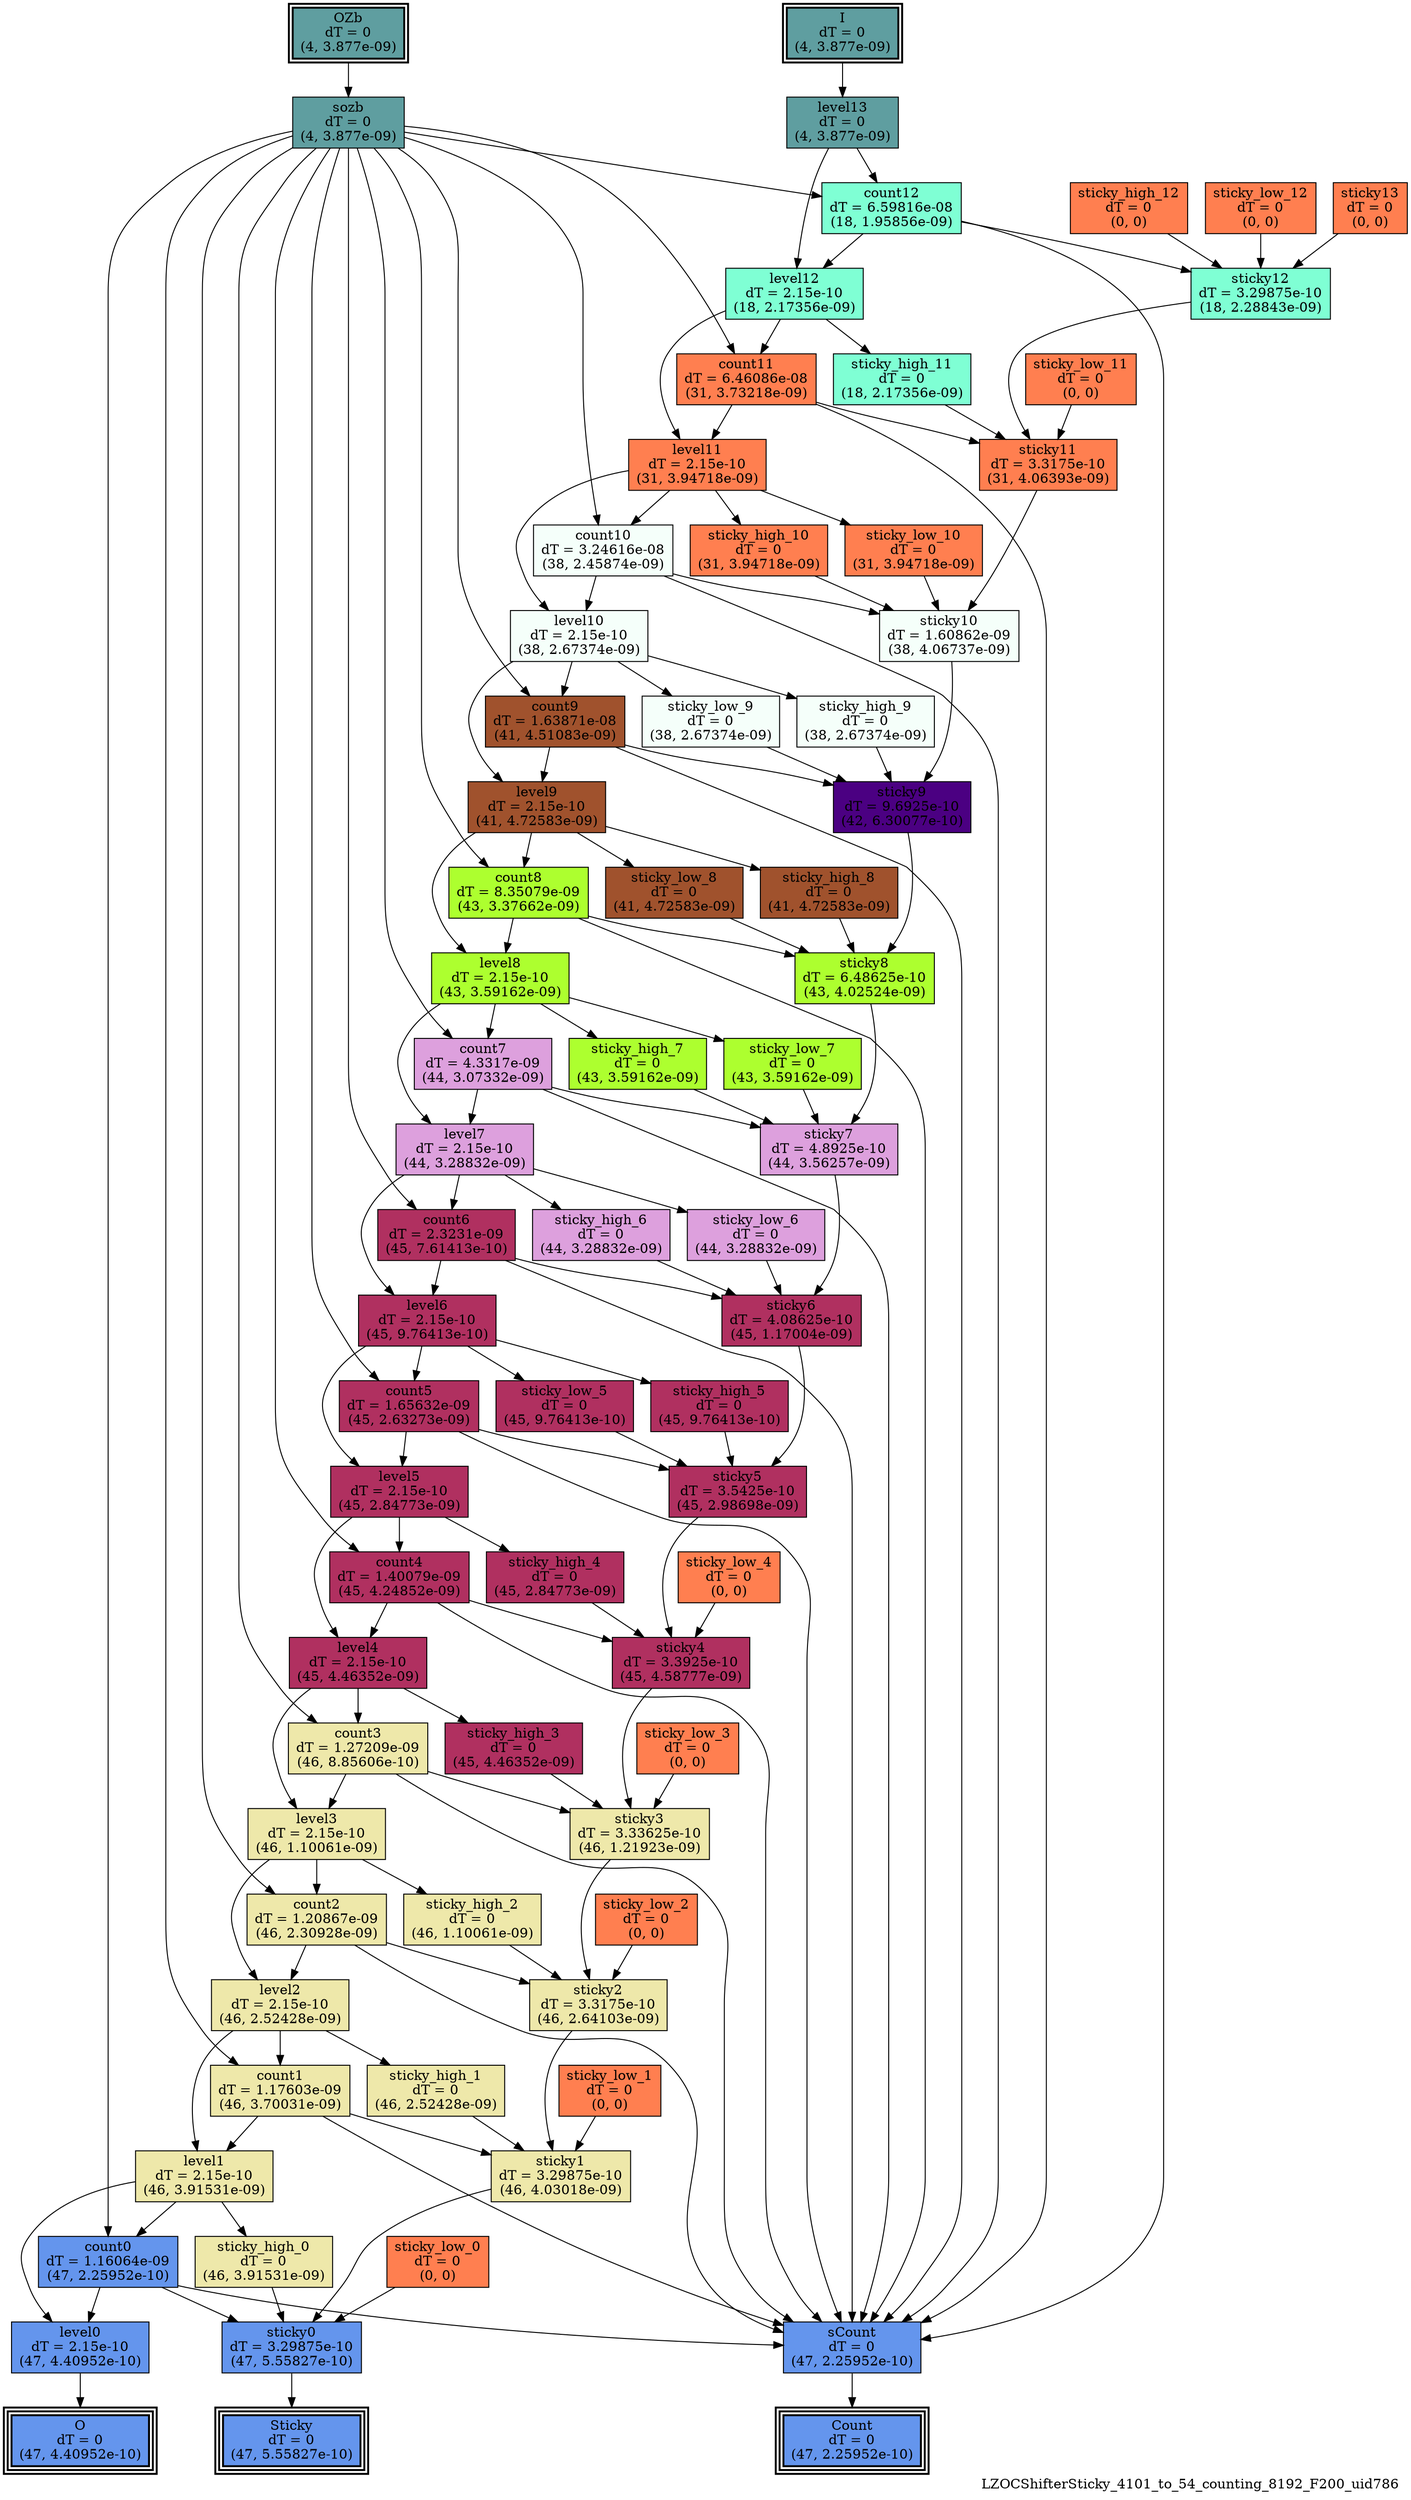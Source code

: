 digraph LZOCShifterSticky_4101_to_54_counting_8192_F200_uid786
{
	//graph drawing options
	label=LZOCShifterSticky_4101_to_54_counting_8192_F200_uid786;
	labelloc=bottom;
	labeljust=right;
	ratio=auto;
	nodesep=0.25;
	ranksep=0.5;

	//input/output signals of operator LZOCShifterSticky_4101_to_54_counting_8192_F200_uid786
	I__LZOCShifterSticky_4101_to_54_counting_8192_F200_uid786 [ label="I\ndT = 0\n(4, 3.877e-09)", shape=box, color=black, style="bold, filled", fillcolor=cadetblue, peripheries=2 ];
	OZb__LZOCShifterSticky_4101_to_54_counting_8192_F200_uid786 [ label="OZb\ndT = 0\n(4, 3.877e-09)", shape=box, color=black, style="bold, filled", fillcolor=cadetblue, peripheries=2 ];
	Count__LZOCShifterSticky_4101_to_54_counting_8192_F200_uid786 [ label="Count\ndT = 0\n(47, 2.25952e-10)", shape=box, color=black, style="bold, filled", fillcolor=cornflowerblue, peripheries=3 ];
	O__LZOCShifterSticky_4101_to_54_counting_8192_F200_uid786 [ label="O\ndT = 0\n(47, 4.40952e-10)", shape=box, color=black, style="bold, filled", fillcolor=cornflowerblue, peripheries=3 ];
	Sticky__LZOCShifterSticky_4101_to_54_counting_8192_F200_uid786 [ label="Sticky\ndT = 0\n(47, 5.55827e-10)", shape=box, color=black, style="bold, filled", fillcolor=cornflowerblue, peripheries=3 ];
	{rank=same I__LZOCShifterSticky_4101_to_54_counting_8192_F200_uid786, OZb__LZOCShifterSticky_4101_to_54_counting_8192_F200_uid786};
	{rank=same Count__LZOCShifterSticky_4101_to_54_counting_8192_F200_uid786, O__LZOCShifterSticky_4101_to_54_counting_8192_F200_uid786, Sticky__LZOCShifterSticky_4101_to_54_counting_8192_F200_uid786};
	//internal signals of operator LZOCShifterSticky_4101_to_54_counting_8192_F200_uid786
	level13__LZOCShifterSticky_4101_to_54_counting_8192_F200_uid786 [ label="level13\ndT = 0\n(4, 3.877e-09)", shape=box, color=black, style=filled, fillcolor=cadetblue, peripheries=1 ];
	sozb__LZOCShifterSticky_4101_to_54_counting_8192_F200_uid786 [ label="sozb\ndT = 0\n(4, 3.877e-09)", shape=box, color=black, style=filled, fillcolor=cadetblue, peripheries=1 ];
	sticky13__LZOCShifterSticky_4101_to_54_counting_8192_F200_uid786 [ label="sticky13\ndT = 0\n(0, 0)", shape=box, color=black, style=filled, fillcolor=coral, peripheries=1 ];
	count12__LZOCShifterSticky_4101_to_54_counting_8192_F200_uid786 [ label="count12\ndT = 6.59816e-08\n(18, 1.95856e-09)", shape=box, color=black, style=filled, fillcolor=aquamarine, peripheries=1 ];
	level12__LZOCShifterSticky_4101_to_54_counting_8192_F200_uid786 [ label="level12\ndT = 2.15e-10\n(18, 2.17356e-09)", shape=box, color=black, style=filled, fillcolor=aquamarine, peripheries=1 ];
	sticky_high_12__LZOCShifterSticky_4101_to_54_counting_8192_F200_uid786 [ label="sticky_high_12\ndT = 0\n(0, 0)", shape=box, color=black, style=filled, fillcolor=coral, peripheries=1 ];
	sticky_low_12__LZOCShifterSticky_4101_to_54_counting_8192_F200_uid786 [ label="sticky_low_12\ndT = 0\n(0, 0)", shape=box, color=black, style=filled, fillcolor=coral, peripheries=1 ];
	sticky12__LZOCShifterSticky_4101_to_54_counting_8192_F200_uid786 [ label="sticky12\ndT = 3.29875e-10\n(18, 2.28843e-09)", shape=box, color=black, style=filled, fillcolor=aquamarine, peripheries=1 ];
	count11__LZOCShifterSticky_4101_to_54_counting_8192_F200_uid786 [ label="count11\ndT = 6.46086e-08\n(31, 3.73218e-09)", shape=box, color=black, style=filled, fillcolor=coral, peripheries=1 ];
	level11__LZOCShifterSticky_4101_to_54_counting_8192_F200_uid786 [ label="level11\ndT = 2.15e-10\n(31, 3.94718e-09)", shape=box, color=black, style=filled, fillcolor=coral, peripheries=1 ];
	sticky_high_11__LZOCShifterSticky_4101_to_54_counting_8192_F200_uid786 [ label="sticky_high_11\ndT = 0\n(18, 2.17356e-09)", shape=box, color=black, style=filled, fillcolor=aquamarine, peripheries=1 ];
	sticky_low_11__LZOCShifterSticky_4101_to_54_counting_8192_F200_uid786 [ label="sticky_low_11\ndT = 0\n(0, 0)", shape=box, color=black, style=filled, fillcolor=coral, peripheries=1 ];
	sticky11__LZOCShifterSticky_4101_to_54_counting_8192_F200_uid786 [ label="sticky11\ndT = 3.3175e-10\n(31, 4.06393e-09)", shape=box, color=black, style=filled, fillcolor=coral, peripheries=1 ];
	count10__LZOCShifterSticky_4101_to_54_counting_8192_F200_uid786 [ label="count10\ndT = 3.24616e-08\n(38, 2.45874e-09)", shape=box, color=black, style=filled, fillcolor=mintcream, peripheries=1 ];
	level10__LZOCShifterSticky_4101_to_54_counting_8192_F200_uid786 [ label="level10\ndT = 2.15e-10\n(38, 2.67374e-09)", shape=box, color=black, style=filled, fillcolor=mintcream, peripheries=1 ];
	sticky_high_10__LZOCShifterSticky_4101_to_54_counting_8192_F200_uid786 [ label="sticky_high_10\ndT = 0\n(31, 3.94718e-09)", shape=box, color=black, style=filled, fillcolor=coral, peripheries=1 ];
	sticky_low_10__LZOCShifterSticky_4101_to_54_counting_8192_F200_uid786 [ label="sticky_low_10\ndT = 0\n(31, 3.94718e-09)", shape=box, color=black, style=filled, fillcolor=coral, peripheries=1 ];
	sticky10__LZOCShifterSticky_4101_to_54_counting_8192_F200_uid786 [ label="sticky10\ndT = 1.60862e-09\n(38, 4.06737e-09)", shape=box, color=black, style=filled, fillcolor=mintcream, peripheries=1 ];
	count9__LZOCShifterSticky_4101_to_54_counting_8192_F200_uid786 [ label="count9\ndT = 1.63871e-08\n(41, 4.51083e-09)", shape=box, color=black, style=filled, fillcolor=sienna, peripheries=1 ];
	level9__LZOCShifterSticky_4101_to_54_counting_8192_F200_uid786 [ label="level9\ndT = 2.15e-10\n(41, 4.72583e-09)", shape=box, color=black, style=filled, fillcolor=sienna, peripheries=1 ];
	sticky_high_9__LZOCShifterSticky_4101_to_54_counting_8192_F200_uid786 [ label="sticky_high_9\ndT = 0\n(38, 2.67374e-09)", shape=box, color=black, style=filled, fillcolor=mintcream, peripheries=1 ];
	sticky_low_9__LZOCShifterSticky_4101_to_54_counting_8192_F200_uid786 [ label="sticky_low_9\ndT = 0\n(38, 2.67374e-09)", shape=box, color=black, style=filled, fillcolor=mintcream, peripheries=1 ];
	sticky9__LZOCShifterSticky_4101_to_54_counting_8192_F200_uid786 [ label="sticky9\ndT = 9.6925e-10\n(42, 6.30077e-10)", shape=box, color=black, style=filled, fillcolor=indigo, peripheries=1 ];
	count8__LZOCShifterSticky_4101_to_54_counting_8192_F200_uid786 [ label="count8\ndT = 8.35079e-09\n(43, 3.37662e-09)", shape=box, color=black, style=filled, fillcolor=greenyellow, peripheries=1 ];
	level8__LZOCShifterSticky_4101_to_54_counting_8192_F200_uid786 [ label="level8\ndT = 2.15e-10\n(43, 3.59162e-09)", shape=box, color=black, style=filled, fillcolor=greenyellow, peripheries=1 ];
	sticky_high_8__LZOCShifterSticky_4101_to_54_counting_8192_F200_uid786 [ label="sticky_high_8\ndT = 0\n(41, 4.72583e-09)", shape=box, color=black, style=filled, fillcolor=sienna, peripheries=1 ];
	sticky_low_8__LZOCShifterSticky_4101_to_54_counting_8192_F200_uid786 [ label="sticky_low_8\ndT = 0\n(41, 4.72583e-09)", shape=box, color=black, style=filled, fillcolor=sienna, peripheries=1 ];
	sticky8__LZOCShifterSticky_4101_to_54_counting_8192_F200_uid786 [ label="sticky8\ndT = 6.48625e-10\n(43, 4.02524e-09)", shape=box, color=black, style=filled, fillcolor=greenyellow, peripheries=1 ];
	count7__LZOCShifterSticky_4101_to_54_counting_8192_F200_uid786 [ label="count7\ndT = 4.3317e-09\n(44, 3.07332e-09)", shape=box, color=black, style=filled, fillcolor=plum, peripheries=1 ];
	level7__LZOCShifterSticky_4101_to_54_counting_8192_F200_uid786 [ label="level7\ndT = 2.15e-10\n(44, 3.28832e-09)", shape=box, color=black, style=filled, fillcolor=plum, peripheries=1 ];
	sticky_high_7__LZOCShifterSticky_4101_to_54_counting_8192_F200_uid786 [ label="sticky_high_7\ndT = 0\n(43, 3.59162e-09)", shape=box, color=black, style=filled, fillcolor=greenyellow, peripheries=1 ];
	sticky_low_7__LZOCShifterSticky_4101_to_54_counting_8192_F200_uid786 [ label="sticky_low_7\ndT = 0\n(43, 3.59162e-09)", shape=box, color=black, style=filled, fillcolor=greenyellow, peripheries=1 ];
	sticky7__LZOCShifterSticky_4101_to_54_counting_8192_F200_uid786 [ label="sticky7\ndT = 4.8925e-10\n(44, 3.56257e-09)", shape=box, color=black, style=filled, fillcolor=plum, peripheries=1 ];
	count6__LZOCShifterSticky_4101_to_54_counting_8192_F200_uid786 [ label="count6\ndT = 2.3231e-09\n(45, 7.61413e-10)", shape=box, color=black, style=filled, fillcolor=maroon, peripheries=1 ];
	level6__LZOCShifterSticky_4101_to_54_counting_8192_F200_uid786 [ label="level6\ndT = 2.15e-10\n(45, 9.76413e-10)", shape=box, color=black, style=filled, fillcolor=maroon, peripheries=1 ];
	sticky_high_6__LZOCShifterSticky_4101_to_54_counting_8192_F200_uid786 [ label="sticky_high_6\ndT = 0\n(44, 3.28832e-09)", shape=box, color=black, style=filled, fillcolor=plum, peripheries=1 ];
	sticky_low_6__LZOCShifterSticky_4101_to_54_counting_8192_F200_uid786 [ label="sticky_low_6\ndT = 0\n(44, 3.28832e-09)", shape=box, color=black, style=filled, fillcolor=plum, peripheries=1 ];
	sticky6__LZOCShifterSticky_4101_to_54_counting_8192_F200_uid786 [ label="sticky6\ndT = 4.08625e-10\n(45, 1.17004e-09)", shape=box, color=black, style=filled, fillcolor=maroon, peripheries=1 ];
	count5__LZOCShifterSticky_4101_to_54_counting_8192_F200_uid786 [ label="count5\ndT = 1.65632e-09\n(45, 2.63273e-09)", shape=box, color=black, style=filled, fillcolor=maroon, peripheries=1 ];
	level5__LZOCShifterSticky_4101_to_54_counting_8192_F200_uid786 [ label="level5\ndT = 2.15e-10\n(45, 2.84773e-09)", shape=box, color=black, style=filled, fillcolor=maroon, peripheries=1 ];
	sticky_high_5__LZOCShifterSticky_4101_to_54_counting_8192_F200_uid786 [ label="sticky_high_5\ndT = 0\n(45, 9.76413e-10)", shape=box, color=black, style=filled, fillcolor=maroon, peripheries=1 ];
	sticky_low_5__LZOCShifterSticky_4101_to_54_counting_8192_F200_uid786 [ label="sticky_low_5\ndT = 0\n(45, 9.76413e-10)", shape=box, color=black, style=filled, fillcolor=maroon, peripheries=1 ];
	sticky5__LZOCShifterSticky_4101_to_54_counting_8192_F200_uid786 [ label="sticky5\ndT = 3.5425e-10\n(45, 2.98698e-09)", shape=box, color=black, style=filled, fillcolor=maroon, peripheries=1 ];
	count4__LZOCShifterSticky_4101_to_54_counting_8192_F200_uid786 [ label="count4\ndT = 1.40079e-09\n(45, 4.24852e-09)", shape=box, color=black, style=filled, fillcolor=maroon, peripheries=1 ];
	level4__LZOCShifterSticky_4101_to_54_counting_8192_F200_uid786 [ label="level4\ndT = 2.15e-10\n(45, 4.46352e-09)", shape=box, color=black, style=filled, fillcolor=maroon, peripheries=1 ];
	sticky_high_4__LZOCShifterSticky_4101_to_54_counting_8192_F200_uid786 [ label="sticky_high_4\ndT = 0\n(45, 2.84773e-09)", shape=box, color=black, style=filled, fillcolor=maroon, peripheries=1 ];
	sticky_low_4__LZOCShifterSticky_4101_to_54_counting_8192_F200_uid786 [ label="sticky_low_4\ndT = 0\n(0, 0)", shape=box, color=black, style=filled, fillcolor=coral, peripheries=1 ];
	sticky4__LZOCShifterSticky_4101_to_54_counting_8192_F200_uid786 [ label="sticky4\ndT = 3.3925e-10\n(45, 4.58777e-09)", shape=box, color=black, style=filled, fillcolor=maroon, peripheries=1 ];
	count3__LZOCShifterSticky_4101_to_54_counting_8192_F200_uid786 [ label="count3\ndT = 1.27209e-09\n(46, 8.85606e-10)", shape=box, color=black, style=filled, fillcolor=palegoldenrod, peripheries=1 ];
	level3__LZOCShifterSticky_4101_to_54_counting_8192_F200_uid786 [ label="level3\ndT = 2.15e-10\n(46, 1.10061e-09)", shape=box, color=black, style=filled, fillcolor=palegoldenrod, peripheries=1 ];
	sticky_high_3__LZOCShifterSticky_4101_to_54_counting_8192_F200_uid786 [ label="sticky_high_3\ndT = 0\n(45, 4.46352e-09)", shape=box, color=black, style=filled, fillcolor=maroon, peripheries=1 ];
	sticky_low_3__LZOCShifterSticky_4101_to_54_counting_8192_F200_uid786 [ label="sticky_low_3\ndT = 0\n(0, 0)", shape=box, color=black, style=filled, fillcolor=coral, peripheries=1 ];
	sticky3__LZOCShifterSticky_4101_to_54_counting_8192_F200_uid786 [ label="sticky3\ndT = 3.33625e-10\n(46, 1.21923e-09)", shape=box, color=black, style=filled, fillcolor=palegoldenrod, peripheries=1 ];
	count2__LZOCShifterSticky_4101_to_54_counting_8192_F200_uid786 [ label="count2\ndT = 1.20867e-09\n(46, 2.30928e-09)", shape=box, color=black, style=filled, fillcolor=palegoldenrod, peripheries=1 ];
	level2__LZOCShifterSticky_4101_to_54_counting_8192_F200_uid786 [ label="level2\ndT = 2.15e-10\n(46, 2.52428e-09)", shape=box, color=black, style=filled, fillcolor=palegoldenrod, peripheries=1 ];
	sticky_high_2__LZOCShifterSticky_4101_to_54_counting_8192_F200_uid786 [ label="sticky_high_2\ndT = 0\n(46, 1.10061e-09)", shape=box, color=black, style=filled, fillcolor=palegoldenrod, peripheries=1 ];
	sticky_low_2__LZOCShifterSticky_4101_to_54_counting_8192_F200_uid786 [ label="sticky_low_2\ndT = 0\n(0, 0)", shape=box, color=black, style=filled, fillcolor=coral, peripheries=1 ];
	sticky2__LZOCShifterSticky_4101_to_54_counting_8192_F200_uid786 [ label="sticky2\ndT = 3.3175e-10\n(46, 2.64103e-09)", shape=box, color=black, style=filled, fillcolor=palegoldenrod, peripheries=1 ];
	count1__LZOCShifterSticky_4101_to_54_counting_8192_F200_uid786 [ label="count1\ndT = 1.17603e-09\n(46, 3.70031e-09)", shape=box, color=black, style=filled, fillcolor=palegoldenrod, peripheries=1 ];
	level1__LZOCShifterSticky_4101_to_54_counting_8192_F200_uid786 [ label="level1\ndT = 2.15e-10\n(46, 3.91531e-09)", shape=box, color=black, style=filled, fillcolor=palegoldenrod, peripheries=1 ];
	sticky_high_1__LZOCShifterSticky_4101_to_54_counting_8192_F200_uid786 [ label="sticky_high_1\ndT = 0\n(46, 2.52428e-09)", shape=box, color=black, style=filled, fillcolor=palegoldenrod, peripheries=1 ];
	sticky_low_1__LZOCShifterSticky_4101_to_54_counting_8192_F200_uid786 [ label="sticky_low_1\ndT = 0\n(0, 0)", shape=box, color=black, style=filled, fillcolor=coral, peripheries=1 ];
	sticky1__LZOCShifterSticky_4101_to_54_counting_8192_F200_uid786 [ label="sticky1\ndT = 3.29875e-10\n(46, 4.03018e-09)", shape=box, color=black, style=filled, fillcolor=palegoldenrod, peripheries=1 ];
	count0__LZOCShifterSticky_4101_to_54_counting_8192_F200_uid786 [ label="count0\ndT = 1.16064e-09\n(47, 2.25952e-10)", shape=box, color=black, style=filled, fillcolor=cornflowerblue, peripheries=1 ];
	level0__LZOCShifterSticky_4101_to_54_counting_8192_F200_uid786 [ label="level0\ndT = 2.15e-10\n(47, 4.40952e-10)", shape=box, color=black, style=filled, fillcolor=cornflowerblue, peripheries=1 ];
	sticky_high_0__LZOCShifterSticky_4101_to_54_counting_8192_F200_uid786 [ label="sticky_high_0\ndT = 0\n(46, 3.91531e-09)", shape=box, color=black, style=filled, fillcolor=palegoldenrod, peripheries=1 ];
	sticky_low_0__LZOCShifterSticky_4101_to_54_counting_8192_F200_uid786 [ label="sticky_low_0\ndT = 0\n(0, 0)", shape=box, color=black, style=filled, fillcolor=coral, peripheries=1 ];
	sticky0__LZOCShifterSticky_4101_to_54_counting_8192_F200_uid786 [ label="sticky0\ndT = 3.29875e-10\n(47, 5.55827e-10)", shape=box, color=black, style=filled, fillcolor=cornflowerblue, peripheries=1 ];
	sCount__LZOCShifterSticky_4101_to_54_counting_8192_F200_uid786 [ label="sCount\ndT = 0\n(47, 2.25952e-10)", shape=box, color=black, style=filled, fillcolor=cornflowerblue, peripheries=1 ];

	//subcomponents of operator LZOCShifterSticky_4101_to_54_counting_8192_F200_uid786

	//input and internal signal connections of operator LZOCShifterSticky_4101_to_54_counting_8192_F200_uid786
	I__LZOCShifterSticky_4101_to_54_counting_8192_F200_uid786 -> level13__LZOCShifterSticky_4101_to_54_counting_8192_F200_uid786 [ arrowhead=normal, arrowsize=1.0, arrowtail=normal, color=black, dir=forward  ];
	OZb__LZOCShifterSticky_4101_to_54_counting_8192_F200_uid786 -> sozb__LZOCShifterSticky_4101_to_54_counting_8192_F200_uid786 [ arrowhead=normal, arrowsize=1.0, arrowtail=normal, color=black, dir=forward  ];
	level13__LZOCShifterSticky_4101_to_54_counting_8192_F200_uid786 -> count12__LZOCShifterSticky_4101_to_54_counting_8192_F200_uid786 [ arrowhead=normal, arrowsize=1.0, arrowtail=normal, color=black, dir=forward  ];
	level13__LZOCShifterSticky_4101_to_54_counting_8192_F200_uid786 -> level12__LZOCShifterSticky_4101_to_54_counting_8192_F200_uid786 [ arrowhead=normal, arrowsize=1.0, arrowtail=normal, color=black, dir=forward  ];
	sozb__LZOCShifterSticky_4101_to_54_counting_8192_F200_uid786 -> count12__LZOCShifterSticky_4101_to_54_counting_8192_F200_uid786 [ arrowhead=normal, arrowsize=1.0, arrowtail=normal, color=black, dir=forward  ];
	sozb__LZOCShifterSticky_4101_to_54_counting_8192_F200_uid786 -> count11__LZOCShifterSticky_4101_to_54_counting_8192_F200_uid786 [ arrowhead=normal, arrowsize=1.0, arrowtail=normal, color=black, dir=forward  ];
	sozb__LZOCShifterSticky_4101_to_54_counting_8192_F200_uid786 -> count10__LZOCShifterSticky_4101_to_54_counting_8192_F200_uid786 [ arrowhead=normal, arrowsize=1.0, arrowtail=normal, color=black, dir=forward  ];
	sozb__LZOCShifterSticky_4101_to_54_counting_8192_F200_uid786 -> count9__LZOCShifterSticky_4101_to_54_counting_8192_F200_uid786 [ arrowhead=normal, arrowsize=1.0, arrowtail=normal, color=black, dir=forward  ];
	sozb__LZOCShifterSticky_4101_to_54_counting_8192_F200_uid786 -> count8__LZOCShifterSticky_4101_to_54_counting_8192_F200_uid786 [ arrowhead=normal, arrowsize=1.0, arrowtail=normal, color=black, dir=forward  ];
	sozb__LZOCShifterSticky_4101_to_54_counting_8192_F200_uid786 -> count7__LZOCShifterSticky_4101_to_54_counting_8192_F200_uid786 [ arrowhead=normal, arrowsize=1.0, arrowtail=normal, color=black, dir=forward  ];
	sozb__LZOCShifterSticky_4101_to_54_counting_8192_F200_uid786 -> count6__LZOCShifterSticky_4101_to_54_counting_8192_F200_uid786 [ arrowhead=normal, arrowsize=1.0, arrowtail=normal, color=black, dir=forward  ];
	sozb__LZOCShifterSticky_4101_to_54_counting_8192_F200_uid786 -> count5__LZOCShifterSticky_4101_to_54_counting_8192_F200_uid786 [ arrowhead=normal, arrowsize=1.0, arrowtail=normal, color=black, dir=forward  ];
	sozb__LZOCShifterSticky_4101_to_54_counting_8192_F200_uid786 -> count4__LZOCShifterSticky_4101_to_54_counting_8192_F200_uid786 [ arrowhead=normal, arrowsize=1.0, arrowtail=normal, color=black, dir=forward  ];
	sozb__LZOCShifterSticky_4101_to_54_counting_8192_F200_uid786 -> count3__LZOCShifterSticky_4101_to_54_counting_8192_F200_uid786 [ arrowhead=normal, arrowsize=1.0, arrowtail=normal, color=black, dir=forward  ];
	sozb__LZOCShifterSticky_4101_to_54_counting_8192_F200_uid786 -> count2__LZOCShifterSticky_4101_to_54_counting_8192_F200_uid786 [ arrowhead=normal, arrowsize=1.0, arrowtail=normal, color=black, dir=forward  ];
	sozb__LZOCShifterSticky_4101_to_54_counting_8192_F200_uid786 -> count1__LZOCShifterSticky_4101_to_54_counting_8192_F200_uid786 [ arrowhead=normal, arrowsize=1.0, arrowtail=normal, color=black, dir=forward  ];
	sozb__LZOCShifterSticky_4101_to_54_counting_8192_F200_uid786 -> count0__LZOCShifterSticky_4101_to_54_counting_8192_F200_uid786 [ arrowhead=normal, arrowsize=1.0, arrowtail=normal, color=black, dir=forward  ];
	sticky13__LZOCShifterSticky_4101_to_54_counting_8192_F200_uid786 -> sticky12__LZOCShifterSticky_4101_to_54_counting_8192_F200_uid786 [ arrowhead=normal, arrowsize=1.0, arrowtail=normal, color=black, dir=forward  ];
	count12__LZOCShifterSticky_4101_to_54_counting_8192_F200_uid786 -> level12__LZOCShifterSticky_4101_to_54_counting_8192_F200_uid786 [ arrowhead=normal, arrowsize=1.0, arrowtail=normal, color=black, dir=forward  ];
	count12__LZOCShifterSticky_4101_to_54_counting_8192_F200_uid786 -> sticky12__LZOCShifterSticky_4101_to_54_counting_8192_F200_uid786 [ arrowhead=normal, arrowsize=1.0, arrowtail=normal, color=black, dir=forward  ];
	count12__LZOCShifterSticky_4101_to_54_counting_8192_F200_uid786 -> sCount__LZOCShifterSticky_4101_to_54_counting_8192_F200_uid786 [ arrowhead=normal, arrowsize=1.0, arrowtail=normal, color=black, dir=forward  ];
	level12__LZOCShifterSticky_4101_to_54_counting_8192_F200_uid786 -> count11__LZOCShifterSticky_4101_to_54_counting_8192_F200_uid786 [ arrowhead=normal, arrowsize=1.0, arrowtail=normal, color=black, dir=forward  ];
	level12__LZOCShifterSticky_4101_to_54_counting_8192_F200_uid786 -> level11__LZOCShifterSticky_4101_to_54_counting_8192_F200_uid786 [ arrowhead=normal, arrowsize=1.0, arrowtail=normal, color=black, dir=forward  ];
	level12__LZOCShifterSticky_4101_to_54_counting_8192_F200_uid786 -> sticky_high_11__LZOCShifterSticky_4101_to_54_counting_8192_F200_uid786 [ arrowhead=normal, arrowsize=1.0, arrowtail=normal, color=black, dir=forward  ];
	sticky_high_12__LZOCShifterSticky_4101_to_54_counting_8192_F200_uid786 -> sticky12__LZOCShifterSticky_4101_to_54_counting_8192_F200_uid786 [ arrowhead=normal, arrowsize=1.0, arrowtail=normal, color=black, dir=forward  ];
	sticky_low_12__LZOCShifterSticky_4101_to_54_counting_8192_F200_uid786 -> sticky12__LZOCShifterSticky_4101_to_54_counting_8192_F200_uid786 [ arrowhead=normal, arrowsize=1.0, arrowtail=normal, color=black, dir=forward  ];
	sticky12__LZOCShifterSticky_4101_to_54_counting_8192_F200_uid786 -> sticky11__LZOCShifterSticky_4101_to_54_counting_8192_F200_uid786 [ arrowhead=normal, arrowsize=1.0, arrowtail=normal, color=black, dir=forward  ];
	count11__LZOCShifterSticky_4101_to_54_counting_8192_F200_uid786 -> level11__LZOCShifterSticky_4101_to_54_counting_8192_F200_uid786 [ arrowhead=normal, arrowsize=1.0, arrowtail=normal, color=black, dir=forward  ];
	count11__LZOCShifterSticky_4101_to_54_counting_8192_F200_uid786 -> sticky11__LZOCShifterSticky_4101_to_54_counting_8192_F200_uid786 [ arrowhead=normal, arrowsize=1.0, arrowtail=normal, color=black, dir=forward  ];
	count11__LZOCShifterSticky_4101_to_54_counting_8192_F200_uid786 -> sCount__LZOCShifterSticky_4101_to_54_counting_8192_F200_uid786 [ arrowhead=normal, arrowsize=1.0, arrowtail=normal, color=black, dir=forward  ];
	level11__LZOCShifterSticky_4101_to_54_counting_8192_F200_uid786 -> count10__LZOCShifterSticky_4101_to_54_counting_8192_F200_uid786 [ arrowhead=normal, arrowsize=1.0, arrowtail=normal, color=black, dir=forward  ];
	level11__LZOCShifterSticky_4101_to_54_counting_8192_F200_uid786 -> level10__LZOCShifterSticky_4101_to_54_counting_8192_F200_uid786 [ arrowhead=normal, arrowsize=1.0, arrowtail=normal, color=black, dir=forward  ];
	level11__LZOCShifterSticky_4101_to_54_counting_8192_F200_uid786 -> sticky_high_10__LZOCShifterSticky_4101_to_54_counting_8192_F200_uid786 [ arrowhead=normal, arrowsize=1.0, arrowtail=normal, color=black, dir=forward  ];
	level11__LZOCShifterSticky_4101_to_54_counting_8192_F200_uid786 -> sticky_low_10__LZOCShifterSticky_4101_to_54_counting_8192_F200_uid786 [ arrowhead=normal, arrowsize=1.0, arrowtail=normal, color=black, dir=forward  ];
	sticky_high_11__LZOCShifterSticky_4101_to_54_counting_8192_F200_uid786 -> sticky11__LZOCShifterSticky_4101_to_54_counting_8192_F200_uid786 [ arrowhead=normal, arrowsize=1.0, arrowtail=normal, color=black, dir=forward  ];
	sticky_low_11__LZOCShifterSticky_4101_to_54_counting_8192_F200_uid786 -> sticky11__LZOCShifterSticky_4101_to_54_counting_8192_F200_uid786 [ arrowhead=normal, arrowsize=1.0, arrowtail=normal, color=black, dir=forward  ];
	sticky11__LZOCShifterSticky_4101_to_54_counting_8192_F200_uid786 -> sticky10__LZOCShifterSticky_4101_to_54_counting_8192_F200_uid786 [ arrowhead=normal, arrowsize=1.0, arrowtail=normal, color=black, dir=forward  ];
	count10__LZOCShifterSticky_4101_to_54_counting_8192_F200_uid786 -> level10__LZOCShifterSticky_4101_to_54_counting_8192_F200_uid786 [ arrowhead=normal, arrowsize=1.0, arrowtail=normal, color=black, dir=forward  ];
	count10__LZOCShifterSticky_4101_to_54_counting_8192_F200_uid786 -> sticky10__LZOCShifterSticky_4101_to_54_counting_8192_F200_uid786 [ arrowhead=normal, arrowsize=1.0, arrowtail=normal, color=black, dir=forward  ];
	count10__LZOCShifterSticky_4101_to_54_counting_8192_F200_uid786 -> sCount__LZOCShifterSticky_4101_to_54_counting_8192_F200_uid786 [ arrowhead=normal, arrowsize=1.0, arrowtail=normal, color=black, dir=forward  ];
	level10__LZOCShifterSticky_4101_to_54_counting_8192_F200_uid786 -> count9__LZOCShifterSticky_4101_to_54_counting_8192_F200_uid786 [ arrowhead=normal, arrowsize=1.0, arrowtail=normal, color=black, dir=forward  ];
	level10__LZOCShifterSticky_4101_to_54_counting_8192_F200_uid786 -> level9__LZOCShifterSticky_4101_to_54_counting_8192_F200_uid786 [ arrowhead=normal, arrowsize=1.0, arrowtail=normal, color=black, dir=forward  ];
	level10__LZOCShifterSticky_4101_to_54_counting_8192_F200_uid786 -> sticky_high_9__LZOCShifterSticky_4101_to_54_counting_8192_F200_uid786 [ arrowhead=normal, arrowsize=1.0, arrowtail=normal, color=black, dir=forward  ];
	level10__LZOCShifterSticky_4101_to_54_counting_8192_F200_uid786 -> sticky_low_9__LZOCShifterSticky_4101_to_54_counting_8192_F200_uid786 [ arrowhead=normal, arrowsize=1.0, arrowtail=normal, color=black, dir=forward  ];
	sticky_high_10__LZOCShifterSticky_4101_to_54_counting_8192_F200_uid786 -> sticky10__LZOCShifterSticky_4101_to_54_counting_8192_F200_uid786 [ arrowhead=normal, arrowsize=1.0, arrowtail=normal, color=black, dir=forward  ];
	sticky_low_10__LZOCShifterSticky_4101_to_54_counting_8192_F200_uid786 -> sticky10__LZOCShifterSticky_4101_to_54_counting_8192_F200_uid786 [ arrowhead=normal, arrowsize=1.0, arrowtail=normal, color=black, dir=forward  ];
	sticky10__LZOCShifterSticky_4101_to_54_counting_8192_F200_uid786 -> sticky9__LZOCShifterSticky_4101_to_54_counting_8192_F200_uid786 [ arrowhead=normal, arrowsize=1.0, arrowtail=normal, color=black, dir=forward  ];
	count9__LZOCShifterSticky_4101_to_54_counting_8192_F200_uid786 -> level9__LZOCShifterSticky_4101_to_54_counting_8192_F200_uid786 [ arrowhead=normal, arrowsize=1.0, arrowtail=normal, color=black, dir=forward  ];
	count9__LZOCShifterSticky_4101_to_54_counting_8192_F200_uid786 -> sticky9__LZOCShifterSticky_4101_to_54_counting_8192_F200_uid786 [ arrowhead=normal, arrowsize=1.0, arrowtail=normal, color=black, dir=forward  ];
	count9__LZOCShifterSticky_4101_to_54_counting_8192_F200_uid786 -> sCount__LZOCShifterSticky_4101_to_54_counting_8192_F200_uid786 [ arrowhead=normal, arrowsize=1.0, arrowtail=normal, color=black, dir=forward  ];
	level9__LZOCShifterSticky_4101_to_54_counting_8192_F200_uid786 -> count8__LZOCShifterSticky_4101_to_54_counting_8192_F200_uid786 [ arrowhead=normal, arrowsize=1.0, arrowtail=normal, color=black, dir=forward  ];
	level9__LZOCShifterSticky_4101_to_54_counting_8192_F200_uid786 -> level8__LZOCShifterSticky_4101_to_54_counting_8192_F200_uid786 [ arrowhead=normal, arrowsize=1.0, arrowtail=normal, color=black, dir=forward  ];
	level9__LZOCShifterSticky_4101_to_54_counting_8192_F200_uid786 -> sticky_high_8__LZOCShifterSticky_4101_to_54_counting_8192_F200_uid786 [ arrowhead=normal, arrowsize=1.0, arrowtail=normal, color=black, dir=forward  ];
	level9__LZOCShifterSticky_4101_to_54_counting_8192_F200_uid786 -> sticky_low_8__LZOCShifterSticky_4101_to_54_counting_8192_F200_uid786 [ arrowhead=normal, arrowsize=1.0, arrowtail=normal, color=black, dir=forward  ];
	sticky_high_9__LZOCShifterSticky_4101_to_54_counting_8192_F200_uid786 -> sticky9__LZOCShifterSticky_4101_to_54_counting_8192_F200_uid786 [ arrowhead=normal, arrowsize=1.0, arrowtail=normal, color=black, dir=forward  ];
	sticky_low_9__LZOCShifterSticky_4101_to_54_counting_8192_F200_uid786 -> sticky9__LZOCShifterSticky_4101_to_54_counting_8192_F200_uid786 [ arrowhead=normal, arrowsize=1.0, arrowtail=normal, color=black, dir=forward  ];
	sticky9__LZOCShifterSticky_4101_to_54_counting_8192_F200_uid786 -> sticky8__LZOCShifterSticky_4101_to_54_counting_8192_F200_uid786 [ arrowhead=normal, arrowsize=1.0, arrowtail=normal, color=black, dir=forward  ];
	count8__LZOCShifterSticky_4101_to_54_counting_8192_F200_uid786 -> level8__LZOCShifterSticky_4101_to_54_counting_8192_F200_uid786 [ arrowhead=normal, arrowsize=1.0, arrowtail=normal, color=black, dir=forward  ];
	count8__LZOCShifterSticky_4101_to_54_counting_8192_F200_uid786 -> sticky8__LZOCShifterSticky_4101_to_54_counting_8192_F200_uid786 [ arrowhead=normal, arrowsize=1.0, arrowtail=normal, color=black, dir=forward  ];
	count8__LZOCShifterSticky_4101_to_54_counting_8192_F200_uid786 -> sCount__LZOCShifterSticky_4101_to_54_counting_8192_F200_uid786 [ arrowhead=normal, arrowsize=1.0, arrowtail=normal, color=black, dir=forward  ];
	level8__LZOCShifterSticky_4101_to_54_counting_8192_F200_uid786 -> count7__LZOCShifterSticky_4101_to_54_counting_8192_F200_uid786 [ arrowhead=normal, arrowsize=1.0, arrowtail=normal, color=black, dir=forward  ];
	level8__LZOCShifterSticky_4101_to_54_counting_8192_F200_uid786 -> level7__LZOCShifterSticky_4101_to_54_counting_8192_F200_uid786 [ arrowhead=normal, arrowsize=1.0, arrowtail=normal, color=black, dir=forward  ];
	level8__LZOCShifterSticky_4101_to_54_counting_8192_F200_uid786 -> sticky_high_7__LZOCShifterSticky_4101_to_54_counting_8192_F200_uid786 [ arrowhead=normal, arrowsize=1.0, arrowtail=normal, color=black, dir=forward  ];
	level8__LZOCShifterSticky_4101_to_54_counting_8192_F200_uid786 -> sticky_low_7__LZOCShifterSticky_4101_to_54_counting_8192_F200_uid786 [ arrowhead=normal, arrowsize=1.0, arrowtail=normal, color=black, dir=forward  ];
	sticky_high_8__LZOCShifterSticky_4101_to_54_counting_8192_F200_uid786 -> sticky8__LZOCShifterSticky_4101_to_54_counting_8192_F200_uid786 [ arrowhead=normal, arrowsize=1.0, arrowtail=normal, color=black, dir=forward  ];
	sticky_low_8__LZOCShifterSticky_4101_to_54_counting_8192_F200_uid786 -> sticky8__LZOCShifterSticky_4101_to_54_counting_8192_F200_uid786 [ arrowhead=normal, arrowsize=1.0, arrowtail=normal, color=black, dir=forward  ];
	sticky8__LZOCShifterSticky_4101_to_54_counting_8192_F200_uid786 -> sticky7__LZOCShifterSticky_4101_to_54_counting_8192_F200_uid786 [ arrowhead=normal, arrowsize=1.0, arrowtail=normal, color=black, dir=forward  ];
	count7__LZOCShifterSticky_4101_to_54_counting_8192_F200_uid786 -> level7__LZOCShifterSticky_4101_to_54_counting_8192_F200_uid786 [ arrowhead=normal, arrowsize=1.0, arrowtail=normal, color=black, dir=forward  ];
	count7__LZOCShifterSticky_4101_to_54_counting_8192_F200_uid786 -> sticky7__LZOCShifterSticky_4101_to_54_counting_8192_F200_uid786 [ arrowhead=normal, arrowsize=1.0, arrowtail=normal, color=black, dir=forward  ];
	count7__LZOCShifterSticky_4101_to_54_counting_8192_F200_uid786 -> sCount__LZOCShifterSticky_4101_to_54_counting_8192_F200_uid786 [ arrowhead=normal, arrowsize=1.0, arrowtail=normal, color=black, dir=forward  ];
	level7__LZOCShifterSticky_4101_to_54_counting_8192_F200_uid786 -> count6__LZOCShifterSticky_4101_to_54_counting_8192_F200_uid786 [ arrowhead=normal, arrowsize=1.0, arrowtail=normal, color=black, dir=forward  ];
	level7__LZOCShifterSticky_4101_to_54_counting_8192_F200_uid786 -> level6__LZOCShifterSticky_4101_to_54_counting_8192_F200_uid786 [ arrowhead=normal, arrowsize=1.0, arrowtail=normal, color=black, dir=forward  ];
	level7__LZOCShifterSticky_4101_to_54_counting_8192_F200_uid786 -> sticky_high_6__LZOCShifterSticky_4101_to_54_counting_8192_F200_uid786 [ arrowhead=normal, arrowsize=1.0, arrowtail=normal, color=black, dir=forward  ];
	level7__LZOCShifterSticky_4101_to_54_counting_8192_F200_uid786 -> sticky_low_6__LZOCShifterSticky_4101_to_54_counting_8192_F200_uid786 [ arrowhead=normal, arrowsize=1.0, arrowtail=normal, color=black, dir=forward  ];
	sticky_high_7__LZOCShifterSticky_4101_to_54_counting_8192_F200_uid786 -> sticky7__LZOCShifterSticky_4101_to_54_counting_8192_F200_uid786 [ arrowhead=normal, arrowsize=1.0, arrowtail=normal, color=black, dir=forward  ];
	sticky_low_7__LZOCShifterSticky_4101_to_54_counting_8192_F200_uid786 -> sticky7__LZOCShifterSticky_4101_to_54_counting_8192_F200_uid786 [ arrowhead=normal, arrowsize=1.0, arrowtail=normal, color=black, dir=forward  ];
	sticky7__LZOCShifterSticky_4101_to_54_counting_8192_F200_uid786 -> sticky6__LZOCShifterSticky_4101_to_54_counting_8192_F200_uid786 [ arrowhead=normal, arrowsize=1.0, arrowtail=normal, color=black, dir=forward  ];
	count6__LZOCShifterSticky_4101_to_54_counting_8192_F200_uid786 -> level6__LZOCShifterSticky_4101_to_54_counting_8192_F200_uid786 [ arrowhead=normal, arrowsize=1.0, arrowtail=normal, color=black, dir=forward  ];
	count6__LZOCShifterSticky_4101_to_54_counting_8192_F200_uid786 -> sticky6__LZOCShifterSticky_4101_to_54_counting_8192_F200_uid786 [ arrowhead=normal, arrowsize=1.0, arrowtail=normal, color=black, dir=forward  ];
	count6__LZOCShifterSticky_4101_to_54_counting_8192_F200_uid786 -> sCount__LZOCShifterSticky_4101_to_54_counting_8192_F200_uid786 [ arrowhead=normal, arrowsize=1.0, arrowtail=normal, color=black, dir=forward  ];
	level6__LZOCShifterSticky_4101_to_54_counting_8192_F200_uid786 -> count5__LZOCShifterSticky_4101_to_54_counting_8192_F200_uid786 [ arrowhead=normal, arrowsize=1.0, arrowtail=normal, color=black, dir=forward  ];
	level6__LZOCShifterSticky_4101_to_54_counting_8192_F200_uid786 -> level5__LZOCShifterSticky_4101_to_54_counting_8192_F200_uid786 [ arrowhead=normal, arrowsize=1.0, arrowtail=normal, color=black, dir=forward  ];
	level6__LZOCShifterSticky_4101_to_54_counting_8192_F200_uid786 -> sticky_high_5__LZOCShifterSticky_4101_to_54_counting_8192_F200_uid786 [ arrowhead=normal, arrowsize=1.0, arrowtail=normal, color=black, dir=forward  ];
	level6__LZOCShifterSticky_4101_to_54_counting_8192_F200_uid786 -> sticky_low_5__LZOCShifterSticky_4101_to_54_counting_8192_F200_uid786 [ arrowhead=normal, arrowsize=1.0, arrowtail=normal, color=black, dir=forward  ];
	sticky_high_6__LZOCShifterSticky_4101_to_54_counting_8192_F200_uid786 -> sticky6__LZOCShifterSticky_4101_to_54_counting_8192_F200_uid786 [ arrowhead=normal, arrowsize=1.0, arrowtail=normal, color=black, dir=forward  ];
	sticky_low_6__LZOCShifterSticky_4101_to_54_counting_8192_F200_uid786 -> sticky6__LZOCShifterSticky_4101_to_54_counting_8192_F200_uid786 [ arrowhead=normal, arrowsize=1.0, arrowtail=normal, color=black, dir=forward  ];
	sticky6__LZOCShifterSticky_4101_to_54_counting_8192_F200_uid786 -> sticky5__LZOCShifterSticky_4101_to_54_counting_8192_F200_uid786 [ arrowhead=normal, arrowsize=1.0, arrowtail=normal, color=black, dir=forward  ];
	count5__LZOCShifterSticky_4101_to_54_counting_8192_F200_uid786 -> level5__LZOCShifterSticky_4101_to_54_counting_8192_F200_uid786 [ arrowhead=normal, arrowsize=1.0, arrowtail=normal, color=black, dir=forward  ];
	count5__LZOCShifterSticky_4101_to_54_counting_8192_F200_uid786 -> sticky5__LZOCShifterSticky_4101_to_54_counting_8192_F200_uid786 [ arrowhead=normal, arrowsize=1.0, arrowtail=normal, color=black, dir=forward  ];
	count5__LZOCShifterSticky_4101_to_54_counting_8192_F200_uid786 -> sCount__LZOCShifterSticky_4101_to_54_counting_8192_F200_uid786 [ arrowhead=normal, arrowsize=1.0, arrowtail=normal, color=black, dir=forward  ];
	level5__LZOCShifterSticky_4101_to_54_counting_8192_F200_uid786 -> count4__LZOCShifterSticky_4101_to_54_counting_8192_F200_uid786 [ arrowhead=normal, arrowsize=1.0, arrowtail=normal, color=black, dir=forward  ];
	level5__LZOCShifterSticky_4101_to_54_counting_8192_F200_uid786 -> level4__LZOCShifterSticky_4101_to_54_counting_8192_F200_uid786 [ arrowhead=normal, arrowsize=1.0, arrowtail=normal, color=black, dir=forward  ];
	level5__LZOCShifterSticky_4101_to_54_counting_8192_F200_uid786 -> sticky_high_4__LZOCShifterSticky_4101_to_54_counting_8192_F200_uid786 [ arrowhead=normal, arrowsize=1.0, arrowtail=normal, color=black, dir=forward  ];
	sticky_high_5__LZOCShifterSticky_4101_to_54_counting_8192_F200_uid786 -> sticky5__LZOCShifterSticky_4101_to_54_counting_8192_F200_uid786 [ arrowhead=normal, arrowsize=1.0, arrowtail=normal, color=black, dir=forward  ];
	sticky_low_5__LZOCShifterSticky_4101_to_54_counting_8192_F200_uid786 -> sticky5__LZOCShifterSticky_4101_to_54_counting_8192_F200_uid786 [ arrowhead=normal, arrowsize=1.0, arrowtail=normal, color=black, dir=forward  ];
	sticky5__LZOCShifterSticky_4101_to_54_counting_8192_F200_uid786 -> sticky4__LZOCShifterSticky_4101_to_54_counting_8192_F200_uid786 [ arrowhead=normal, arrowsize=1.0, arrowtail=normal, color=black, dir=forward  ];
	count4__LZOCShifterSticky_4101_to_54_counting_8192_F200_uid786 -> level4__LZOCShifterSticky_4101_to_54_counting_8192_F200_uid786 [ arrowhead=normal, arrowsize=1.0, arrowtail=normal, color=black, dir=forward  ];
	count4__LZOCShifterSticky_4101_to_54_counting_8192_F200_uid786 -> sticky4__LZOCShifterSticky_4101_to_54_counting_8192_F200_uid786 [ arrowhead=normal, arrowsize=1.0, arrowtail=normal, color=black, dir=forward  ];
	count4__LZOCShifterSticky_4101_to_54_counting_8192_F200_uid786 -> sCount__LZOCShifterSticky_4101_to_54_counting_8192_F200_uid786 [ arrowhead=normal, arrowsize=1.0, arrowtail=normal, color=black, dir=forward  ];
	level4__LZOCShifterSticky_4101_to_54_counting_8192_F200_uid786 -> count3__LZOCShifterSticky_4101_to_54_counting_8192_F200_uid786 [ arrowhead=normal, arrowsize=1.0, arrowtail=normal, color=black, dir=forward  ];
	level4__LZOCShifterSticky_4101_to_54_counting_8192_F200_uid786 -> level3__LZOCShifterSticky_4101_to_54_counting_8192_F200_uid786 [ arrowhead=normal, arrowsize=1.0, arrowtail=normal, color=black, dir=forward  ];
	level4__LZOCShifterSticky_4101_to_54_counting_8192_F200_uid786 -> sticky_high_3__LZOCShifterSticky_4101_to_54_counting_8192_F200_uid786 [ arrowhead=normal, arrowsize=1.0, arrowtail=normal, color=black, dir=forward  ];
	sticky_high_4__LZOCShifterSticky_4101_to_54_counting_8192_F200_uid786 -> sticky4__LZOCShifterSticky_4101_to_54_counting_8192_F200_uid786 [ arrowhead=normal, arrowsize=1.0, arrowtail=normal, color=black, dir=forward  ];
	sticky_low_4__LZOCShifterSticky_4101_to_54_counting_8192_F200_uid786 -> sticky4__LZOCShifterSticky_4101_to_54_counting_8192_F200_uid786 [ arrowhead=normal, arrowsize=1.0, arrowtail=normal, color=black, dir=forward  ];
	sticky4__LZOCShifterSticky_4101_to_54_counting_8192_F200_uid786 -> sticky3__LZOCShifterSticky_4101_to_54_counting_8192_F200_uid786 [ arrowhead=normal, arrowsize=1.0, arrowtail=normal, color=black, dir=forward  ];
	count3__LZOCShifterSticky_4101_to_54_counting_8192_F200_uid786 -> level3__LZOCShifterSticky_4101_to_54_counting_8192_F200_uid786 [ arrowhead=normal, arrowsize=1.0, arrowtail=normal, color=black, dir=forward  ];
	count3__LZOCShifterSticky_4101_to_54_counting_8192_F200_uid786 -> sticky3__LZOCShifterSticky_4101_to_54_counting_8192_F200_uid786 [ arrowhead=normal, arrowsize=1.0, arrowtail=normal, color=black, dir=forward  ];
	count3__LZOCShifterSticky_4101_to_54_counting_8192_F200_uid786 -> sCount__LZOCShifterSticky_4101_to_54_counting_8192_F200_uid786 [ arrowhead=normal, arrowsize=1.0, arrowtail=normal, color=black, dir=forward  ];
	level3__LZOCShifterSticky_4101_to_54_counting_8192_F200_uid786 -> count2__LZOCShifterSticky_4101_to_54_counting_8192_F200_uid786 [ arrowhead=normal, arrowsize=1.0, arrowtail=normal, color=black, dir=forward  ];
	level3__LZOCShifterSticky_4101_to_54_counting_8192_F200_uid786 -> level2__LZOCShifterSticky_4101_to_54_counting_8192_F200_uid786 [ arrowhead=normal, arrowsize=1.0, arrowtail=normal, color=black, dir=forward  ];
	level3__LZOCShifterSticky_4101_to_54_counting_8192_F200_uid786 -> sticky_high_2__LZOCShifterSticky_4101_to_54_counting_8192_F200_uid786 [ arrowhead=normal, arrowsize=1.0, arrowtail=normal, color=black, dir=forward  ];
	sticky_high_3__LZOCShifterSticky_4101_to_54_counting_8192_F200_uid786 -> sticky3__LZOCShifterSticky_4101_to_54_counting_8192_F200_uid786 [ arrowhead=normal, arrowsize=1.0, arrowtail=normal, color=black, dir=forward  ];
	sticky_low_3__LZOCShifterSticky_4101_to_54_counting_8192_F200_uid786 -> sticky3__LZOCShifterSticky_4101_to_54_counting_8192_F200_uid786 [ arrowhead=normal, arrowsize=1.0, arrowtail=normal, color=black, dir=forward  ];
	sticky3__LZOCShifterSticky_4101_to_54_counting_8192_F200_uid786 -> sticky2__LZOCShifterSticky_4101_to_54_counting_8192_F200_uid786 [ arrowhead=normal, arrowsize=1.0, arrowtail=normal, color=black, dir=forward  ];
	count2__LZOCShifterSticky_4101_to_54_counting_8192_F200_uid786 -> level2__LZOCShifterSticky_4101_to_54_counting_8192_F200_uid786 [ arrowhead=normal, arrowsize=1.0, arrowtail=normal, color=black, dir=forward  ];
	count2__LZOCShifterSticky_4101_to_54_counting_8192_F200_uid786 -> sticky2__LZOCShifterSticky_4101_to_54_counting_8192_F200_uid786 [ arrowhead=normal, arrowsize=1.0, arrowtail=normal, color=black, dir=forward  ];
	count2__LZOCShifterSticky_4101_to_54_counting_8192_F200_uid786 -> sCount__LZOCShifterSticky_4101_to_54_counting_8192_F200_uid786 [ arrowhead=normal, arrowsize=1.0, arrowtail=normal, color=black, dir=forward  ];
	level2__LZOCShifterSticky_4101_to_54_counting_8192_F200_uid786 -> count1__LZOCShifterSticky_4101_to_54_counting_8192_F200_uid786 [ arrowhead=normal, arrowsize=1.0, arrowtail=normal, color=black, dir=forward  ];
	level2__LZOCShifterSticky_4101_to_54_counting_8192_F200_uid786 -> level1__LZOCShifterSticky_4101_to_54_counting_8192_F200_uid786 [ arrowhead=normal, arrowsize=1.0, arrowtail=normal, color=black, dir=forward  ];
	level2__LZOCShifterSticky_4101_to_54_counting_8192_F200_uid786 -> sticky_high_1__LZOCShifterSticky_4101_to_54_counting_8192_F200_uid786 [ arrowhead=normal, arrowsize=1.0, arrowtail=normal, color=black, dir=forward  ];
	sticky_high_2__LZOCShifterSticky_4101_to_54_counting_8192_F200_uid786 -> sticky2__LZOCShifterSticky_4101_to_54_counting_8192_F200_uid786 [ arrowhead=normal, arrowsize=1.0, arrowtail=normal, color=black, dir=forward  ];
	sticky_low_2__LZOCShifterSticky_4101_to_54_counting_8192_F200_uid786 -> sticky2__LZOCShifterSticky_4101_to_54_counting_8192_F200_uid786 [ arrowhead=normal, arrowsize=1.0, arrowtail=normal, color=black, dir=forward  ];
	sticky2__LZOCShifterSticky_4101_to_54_counting_8192_F200_uid786 -> sticky1__LZOCShifterSticky_4101_to_54_counting_8192_F200_uid786 [ arrowhead=normal, arrowsize=1.0, arrowtail=normal, color=black, dir=forward  ];
	count1__LZOCShifterSticky_4101_to_54_counting_8192_F200_uid786 -> level1__LZOCShifterSticky_4101_to_54_counting_8192_F200_uid786 [ arrowhead=normal, arrowsize=1.0, arrowtail=normal, color=black, dir=forward  ];
	count1__LZOCShifterSticky_4101_to_54_counting_8192_F200_uid786 -> sticky1__LZOCShifterSticky_4101_to_54_counting_8192_F200_uid786 [ arrowhead=normal, arrowsize=1.0, arrowtail=normal, color=black, dir=forward  ];
	count1__LZOCShifterSticky_4101_to_54_counting_8192_F200_uid786 -> sCount__LZOCShifterSticky_4101_to_54_counting_8192_F200_uid786 [ arrowhead=normal, arrowsize=1.0, arrowtail=normal, color=black, dir=forward  ];
	level1__LZOCShifterSticky_4101_to_54_counting_8192_F200_uid786 -> count0__LZOCShifterSticky_4101_to_54_counting_8192_F200_uid786 [ arrowhead=normal, arrowsize=1.0, arrowtail=normal, color=black, dir=forward  ];
	level1__LZOCShifterSticky_4101_to_54_counting_8192_F200_uid786 -> level0__LZOCShifterSticky_4101_to_54_counting_8192_F200_uid786 [ arrowhead=normal, arrowsize=1.0, arrowtail=normal, color=black, dir=forward  ];
	level1__LZOCShifterSticky_4101_to_54_counting_8192_F200_uid786 -> sticky_high_0__LZOCShifterSticky_4101_to_54_counting_8192_F200_uid786 [ arrowhead=normal, arrowsize=1.0, arrowtail=normal, color=black, dir=forward  ];
	sticky_high_1__LZOCShifterSticky_4101_to_54_counting_8192_F200_uid786 -> sticky1__LZOCShifterSticky_4101_to_54_counting_8192_F200_uid786 [ arrowhead=normal, arrowsize=1.0, arrowtail=normal, color=black, dir=forward  ];
	sticky_low_1__LZOCShifterSticky_4101_to_54_counting_8192_F200_uid786 -> sticky1__LZOCShifterSticky_4101_to_54_counting_8192_F200_uid786 [ arrowhead=normal, arrowsize=1.0, arrowtail=normal, color=black, dir=forward  ];
	sticky1__LZOCShifterSticky_4101_to_54_counting_8192_F200_uid786 -> sticky0__LZOCShifterSticky_4101_to_54_counting_8192_F200_uid786 [ arrowhead=normal, arrowsize=1.0, arrowtail=normal, color=black, dir=forward  ];
	count0__LZOCShifterSticky_4101_to_54_counting_8192_F200_uid786 -> level0__LZOCShifterSticky_4101_to_54_counting_8192_F200_uid786 [ arrowhead=normal, arrowsize=1.0, arrowtail=normal, color=black, dir=forward  ];
	count0__LZOCShifterSticky_4101_to_54_counting_8192_F200_uid786 -> sticky0__LZOCShifterSticky_4101_to_54_counting_8192_F200_uid786 [ arrowhead=normal, arrowsize=1.0, arrowtail=normal, color=black, dir=forward  ];
	count0__LZOCShifterSticky_4101_to_54_counting_8192_F200_uid786 -> sCount__LZOCShifterSticky_4101_to_54_counting_8192_F200_uid786 [ arrowhead=normal, arrowsize=1.0, arrowtail=normal, color=black, dir=forward  ];
	level0__LZOCShifterSticky_4101_to_54_counting_8192_F200_uid786 -> O__LZOCShifterSticky_4101_to_54_counting_8192_F200_uid786 [ arrowhead=normal, arrowsize=1.0, arrowtail=normal, color=black, dir=forward  ];
	sticky_high_0__LZOCShifterSticky_4101_to_54_counting_8192_F200_uid786 -> sticky0__LZOCShifterSticky_4101_to_54_counting_8192_F200_uid786 [ arrowhead=normal, arrowsize=1.0, arrowtail=normal, color=black, dir=forward  ];
	sticky_low_0__LZOCShifterSticky_4101_to_54_counting_8192_F200_uid786 -> sticky0__LZOCShifterSticky_4101_to_54_counting_8192_F200_uid786 [ arrowhead=normal, arrowsize=1.0, arrowtail=normal, color=black, dir=forward  ];
	sticky0__LZOCShifterSticky_4101_to_54_counting_8192_F200_uid786 -> Sticky__LZOCShifterSticky_4101_to_54_counting_8192_F200_uid786 [ arrowhead=normal, arrowsize=1.0, arrowtail=normal, color=black, dir=forward  ];
	sCount__LZOCShifterSticky_4101_to_54_counting_8192_F200_uid786 -> Count__LZOCShifterSticky_4101_to_54_counting_8192_F200_uid786 [ arrowhead=normal, arrowsize=1.0, arrowtail=normal, color=black, dir=forward  ];
}

